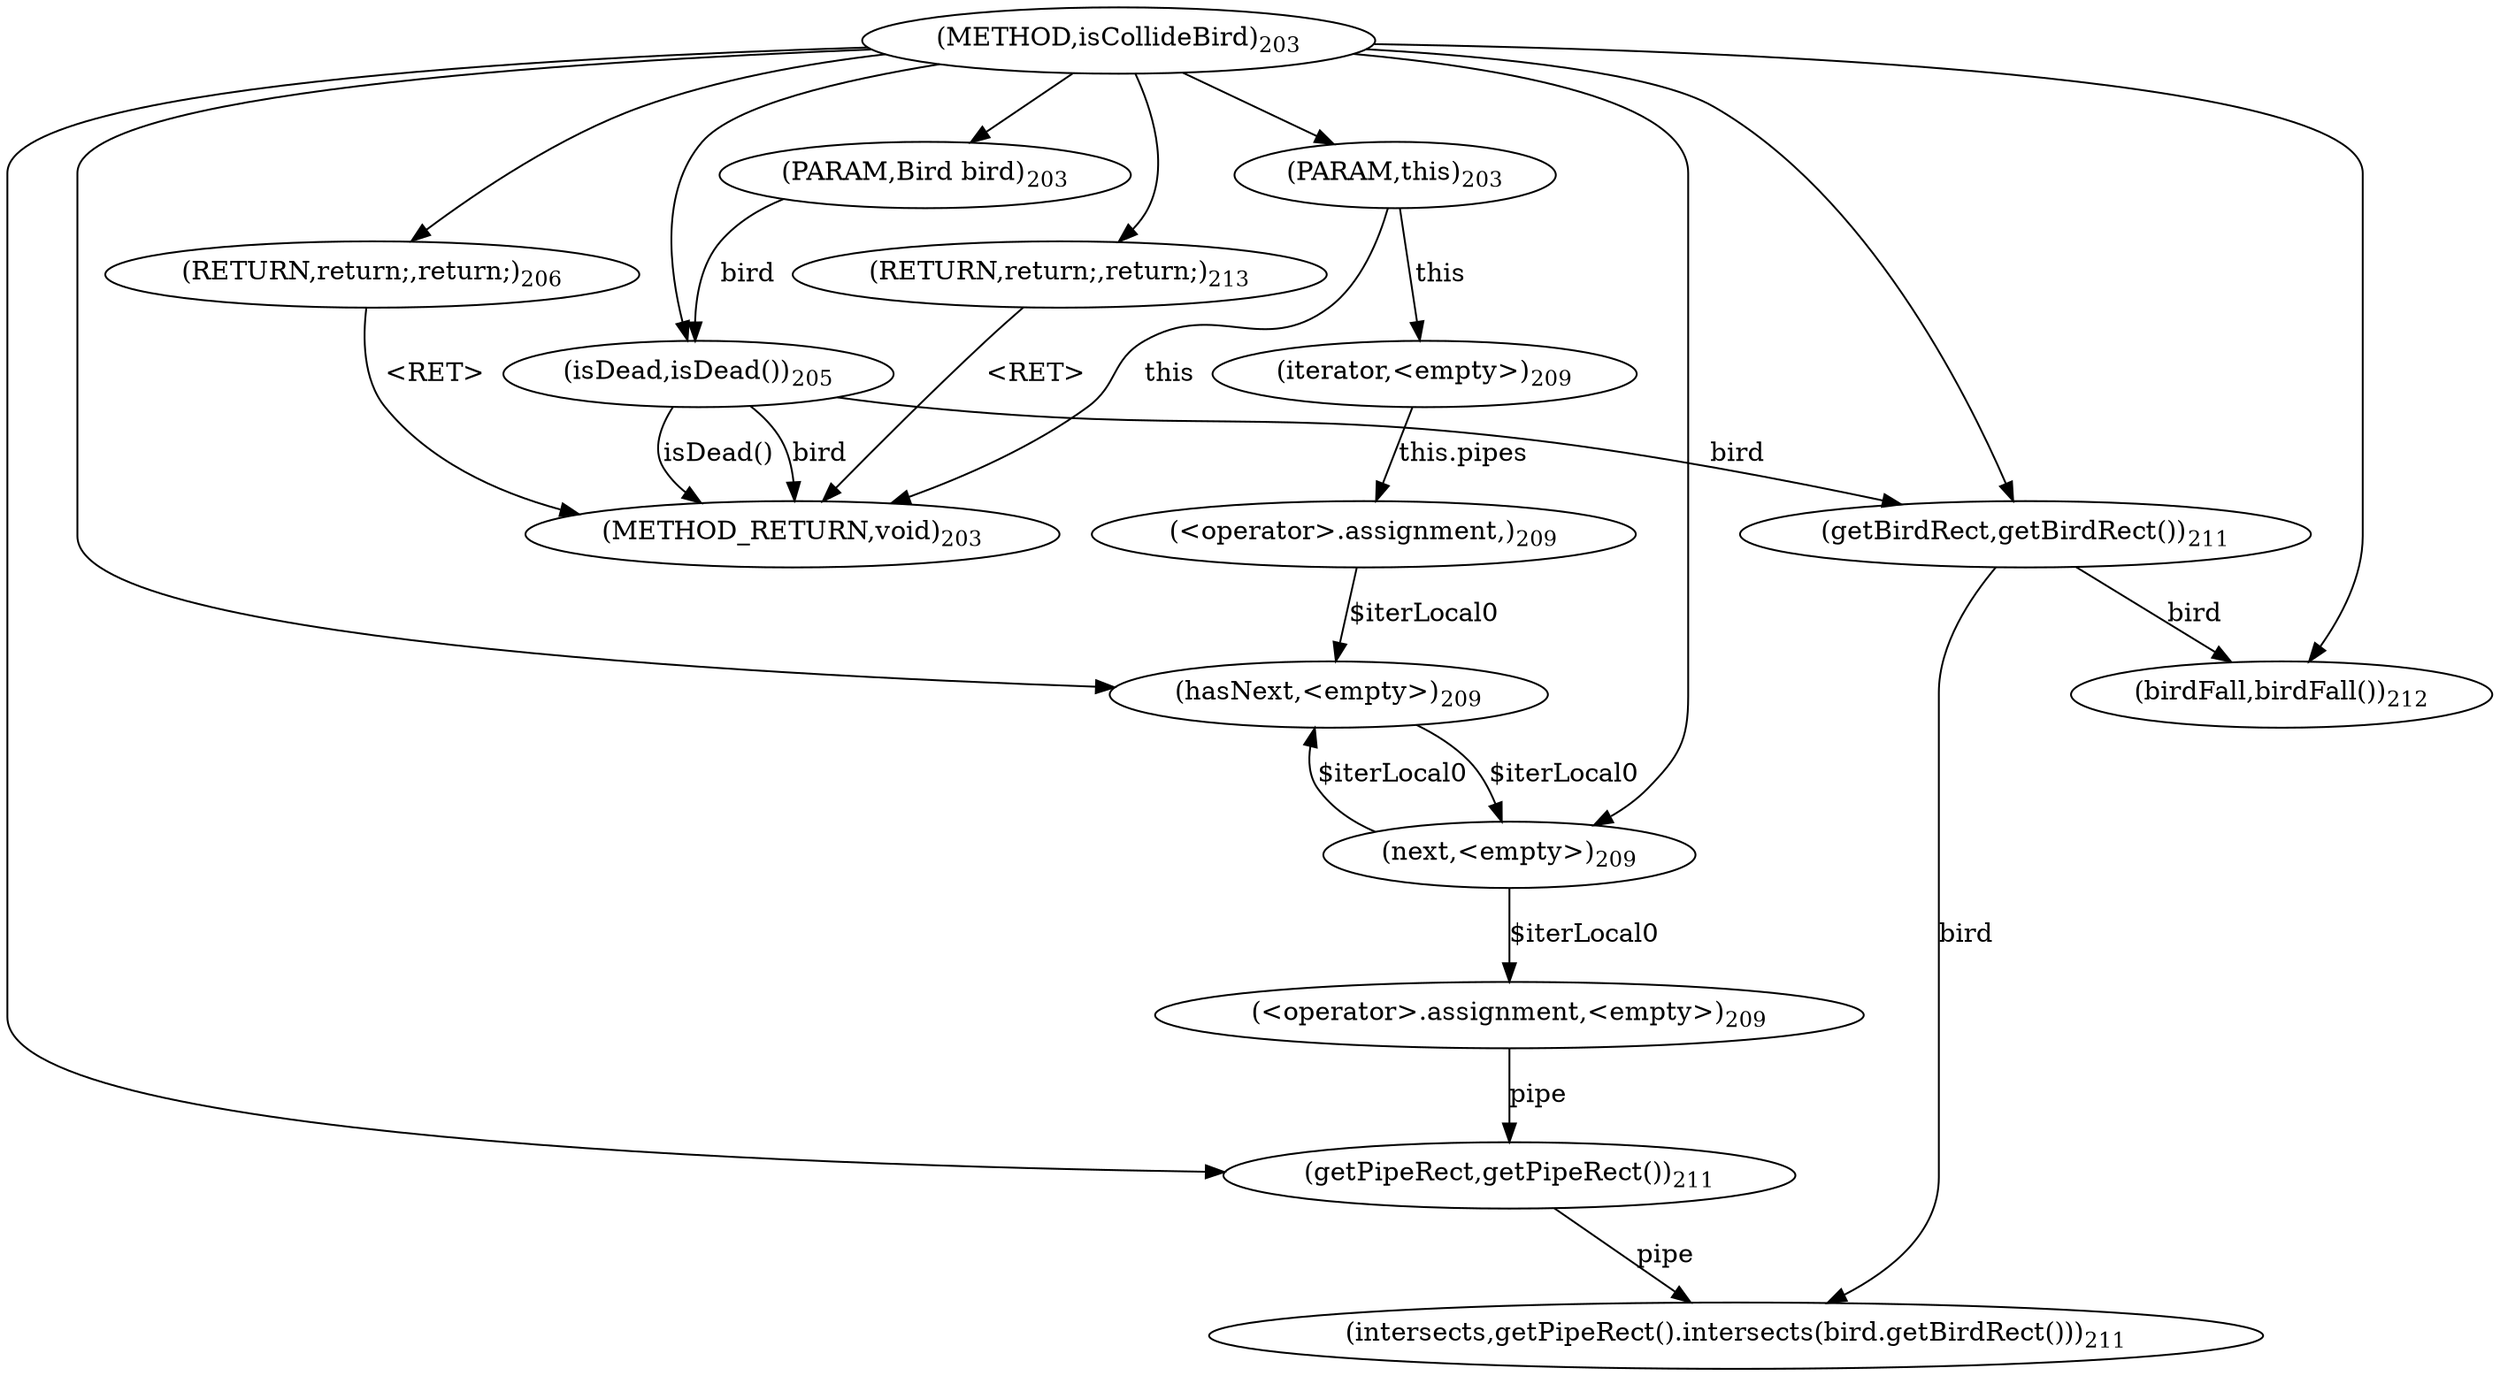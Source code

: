 digraph "isCollideBird" {  
"687" [label = <(METHOD,isCollideBird)<SUB>203</SUB>> ]
"724" [label = <(METHOD_RETURN,void)<SUB>203</SUB>> ]
"688" [label = <(PARAM,this)<SUB>203</SUB>> ]
"689" [label = <(PARAM,Bird bird)<SUB>203</SUB>> ]
"697" [label = <(&lt;operator&gt;.assignment,)<SUB>209</SUB>> ]
"692" [label = <(isDead,isDead())<SUB>205</SUB>> ]
"697" [label = <(&lt;operator&gt;.assignment,)<SUB>209</SUB>> ]
"697" [label = <(&lt;operator&gt;.assignment,)<SUB>209</SUB>> ]
"704" [label = <(hasNext,&lt;empty&gt;)<SUB>209</SUB>> ]
"692" [label = <(isDead,isDead())<SUB>205</SUB>> ]
"695" [label = <(RETURN,return;,return;)<SUB>206</SUB>> ]
"699" [label = <(iterator,&lt;empty&gt;)<SUB>209</SUB>> ]
"704" [label = <(hasNext,&lt;empty&gt;)<SUB>209</SUB>> ]
"708" [label = <(&lt;operator&gt;.assignment,&lt;empty&gt;)<SUB>209</SUB>> ]
"708" [label = <(&lt;operator&gt;.assignment,&lt;empty&gt;)<SUB>209</SUB>> ]
"708" [label = <(&lt;operator&gt;.assignment,&lt;empty&gt;)<SUB>209</SUB>> ]
"713" [label = <(intersects,getPipeRect().intersects(bird.getBirdRect()))<SUB>211</SUB>> ]
"710" [label = <(next,&lt;empty&gt;)<SUB>209</SUB>> ]
"713" [label = <(intersects,getPipeRect().intersects(bird.getBirdRect()))<SUB>211</SUB>> ]
"713" [label = <(intersects,getPipeRect().intersects(bird.getBirdRect()))<SUB>211</SUB>> ]
"719" [label = <(birdFall,birdFall())<SUB>212</SUB>> ]
"721" [label = <(RETURN,return;,return;)<SUB>213</SUB>> ]
"714" [label = <(getPipeRect,getPipeRect())<SUB>211</SUB>> ]
"716" [label = <(getBirdRect,getBirdRect())<SUB>211</SUB>> ]
"719" [label = <(birdFall,birdFall())<SUB>212</SUB>> ]
  "721" -> "724"  [ label = "&lt;RET&gt;"] 
  "695" -> "724"  [ label = "&lt;RET&gt;"] 
  "688" -> "724"  [ label = "this"] 
  "692" -> "724"  [ label = "bird"] 
  "692" -> "724"  [ label = "isDead()"] 
  "687" -> "688" 
  "687" -> "689" 
  "699" -> "697"  [ label = "this.pipes"] 
  "689" -> "692"  [ label = "bird"] 
  "687" -> "692" 
  "687" -> "695" 
  "688" -> "699"  [ label = "this"] 
  "697" -> "704"  [ label = "$iterLocal0"] 
  "710" -> "704"  [ label = "$iterLocal0"] 
  "687" -> "704" 
  "710" -> "708"  [ label = "$iterLocal0"] 
  "704" -> "710"  [ label = "$iterLocal0"] 
  "687" -> "710" 
  "714" -> "713"  [ label = "pipe"] 
  "716" -> "713"  [ label = "bird"] 
  "687" -> "721" 
  "708" -> "714"  [ label = "pipe"] 
  "687" -> "714" 
  "692" -> "716"  [ label = "bird"] 
  "687" -> "716" 
  "716" -> "719"  [ label = "bird"] 
  "687" -> "719" 
}
